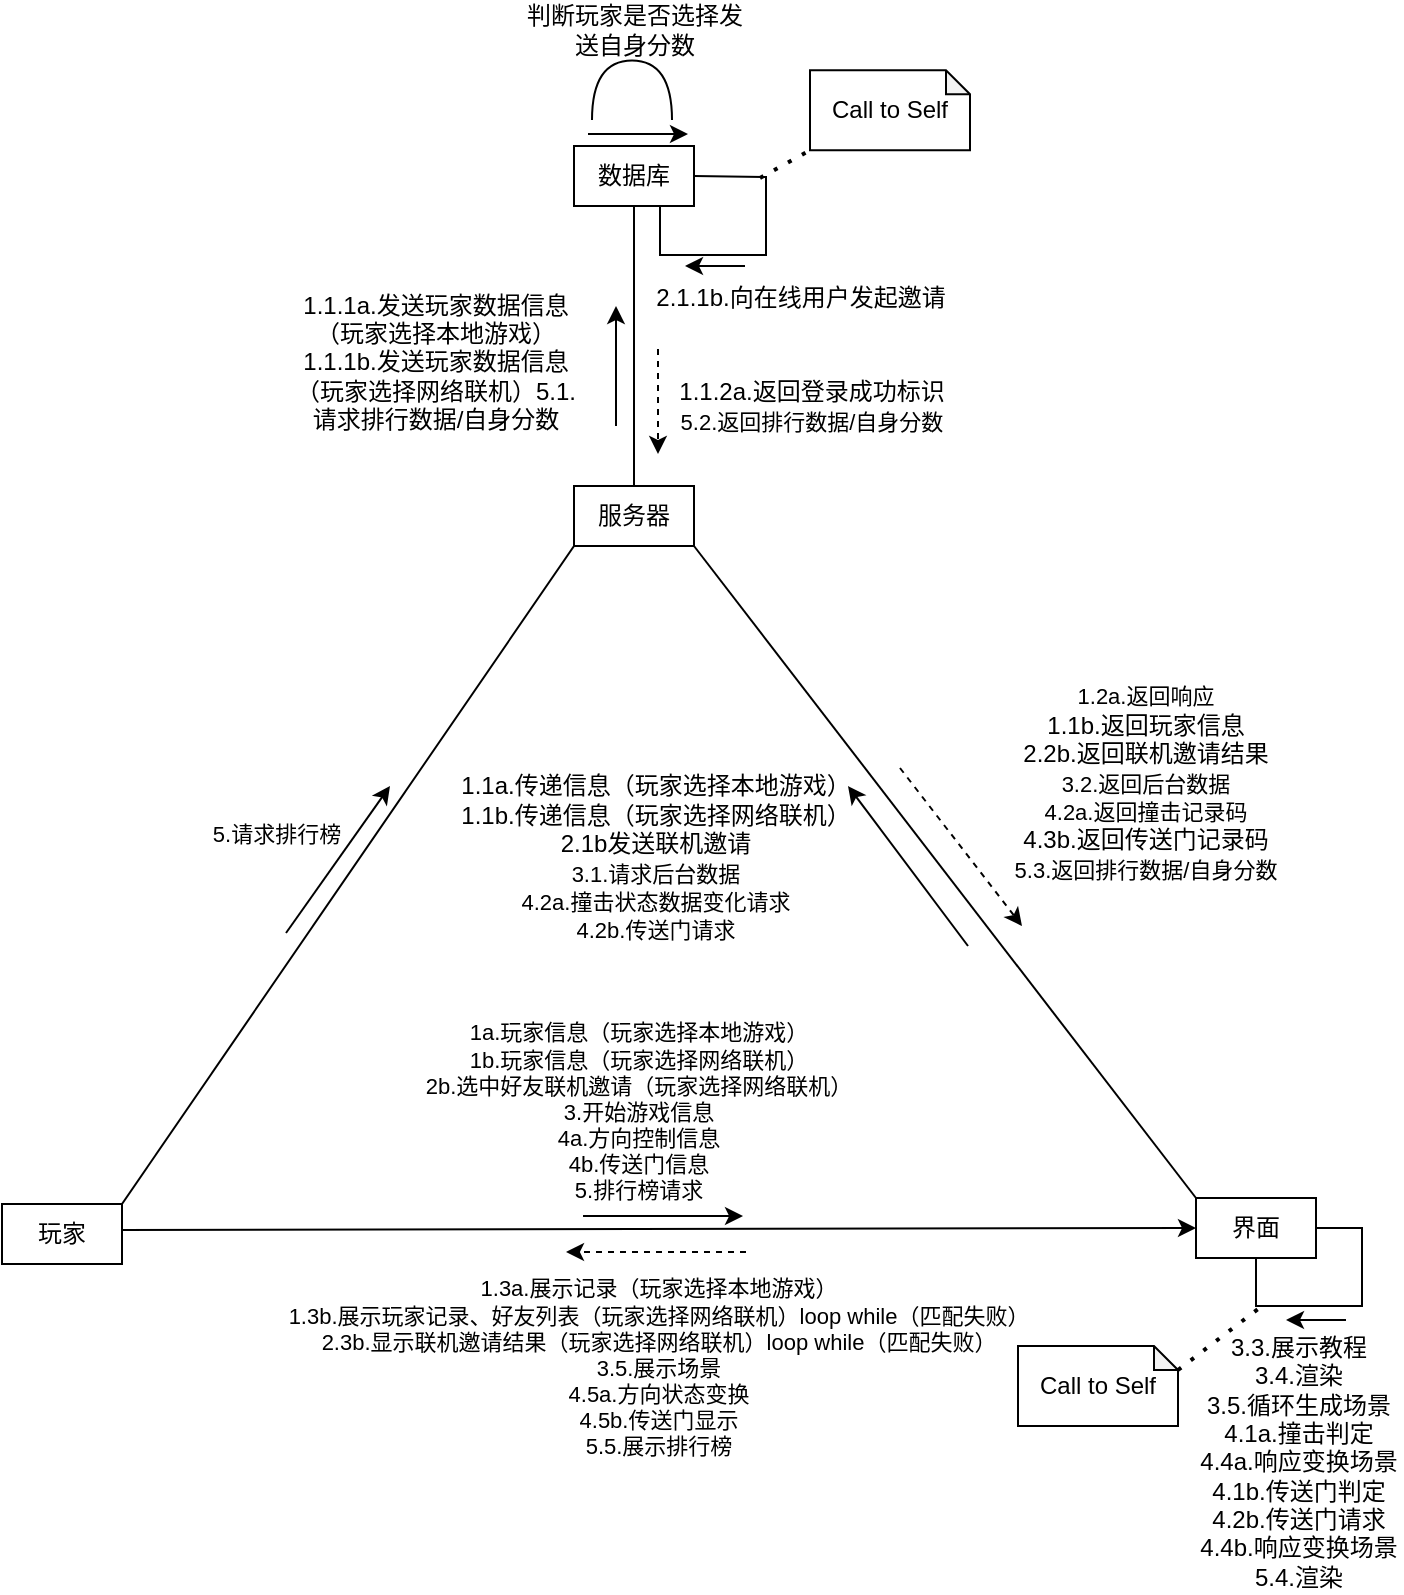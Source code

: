<mxfile version="22.0.2" type="device">
  <diagram name="第 1 页" id="As8lVkmbUAsd8bCZIQvz">
    <mxGraphModel dx="1036" dy="614" grid="1" gridSize="10" guides="1" tooltips="1" connect="1" arrows="1" fold="1" page="1" pageScale="1" pageWidth="827" pageHeight="1169" math="0" shadow="0">
      <root>
        <mxCell id="0" />
        <mxCell id="1" parent="0" />
        <mxCell id="Dy1eOk2mH3elAQ3buIPI-25" value="玩家&lt;br&gt;" style="rounded=0;whiteSpace=wrap;html=1;" parent="1" vertex="1">
          <mxGeometry x="66" y="809" width="60" height="30" as="geometry" />
        </mxCell>
        <mxCell id="Dy1eOk2mH3elAQ3buIPI-26" value="服务器" style="rounded=0;whiteSpace=wrap;html=1;" parent="1" vertex="1">
          <mxGeometry x="352" y="450" width="60" height="30" as="geometry" />
        </mxCell>
        <mxCell id="Dy1eOk2mH3elAQ3buIPI-27" value="界面" style="rounded=0;whiteSpace=wrap;html=1;" parent="1" vertex="1">
          <mxGeometry x="663" y="806" width="60" height="30" as="geometry" />
        </mxCell>
        <mxCell id="Dy1eOk2mH3elAQ3buIPI-28" value="数据库" style="rounded=0;whiteSpace=wrap;html=1;" parent="1" vertex="1">
          <mxGeometry x="352" y="280" width="60" height="30" as="geometry" />
        </mxCell>
        <mxCell id="Dy1eOk2mH3elAQ3buIPI-29" value="" style="endArrow=classic;html=1;rounded=0;exitX=1;exitY=0;exitDx=0;exitDy=0;entryX=0;entryY=0.5;entryDx=0;entryDy=0;" parent="1" target="Dy1eOk2mH3elAQ3buIPI-27" edge="1">
          <mxGeometry width="50" height="50" relative="1" as="geometry">
            <mxPoint x="126" y="822" as="sourcePoint" />
            <mxPoint x="676" y="822" as="targetPoint" />
          </mxGeometry>
        </mxCell>
        <mxCell id="Dy1eOk2mH3elAQ3buIPI-30" value="1a.玩家信息（玩家选择本地游戏）&lt;br&gt;1b.玩家信息（玩家选择网络联机）&lt;br&gt;2b.选中好友联机邀请（玩家选择网络联机）&lt;br&gt;3.开始游戏信息&lt;br&gt;4a.方向控制信息&lt;br&gt;4b.传送门信息&lt;br&gt;5.排行榜请求" style="edgeLabel;html=1;align=center;verticalAlign=middle;resizable=0;points=[];" parent="Dy1eOk2mH3elAQ3buIPI-29" vertex="1" connectable="0">
          <mxGeometry x="-0.212" relative="1" as="geometry">
            <mxPoint x="46" y="-59" as="offset" />
          </mxGeometry>
        </mxCell>
        <mxCell id="TIEaQn5YlLK0wI22wNgb-1" value="" style="endArrow=none;html=1;rounded=0;exitX=1;exitY=0;exitDx=0;exitDy=0;entryX=0;entryY=1;entryDx=0;entryDy=0;" parent="1" source="Dy1eOk2mH3elAQ3buIPI-25" target="Dy1eOk2mH3elAQ3buIPI-26" edge="1">
          <mxGeometry width="50" height="50" relative="1" as="geometry">
            <mxPoint x="336" y="640" as="sourcePoint" />
            <mxPoint x="386" y="590" as="targetPoint" />
          </mxGeometry>
        </mxCell>
        <mxCell id="TIEaQn5YlLK0wI22wNgb-2" value="5.请求排行榜" style="edgeLabel;html=1;align=center;verticalAlign=middle;resizable=0;points=[];" parent="TIEaQn5YlLK0wI22wNgb-1" vertex="1" connectable="0">
          <mxGeometry x="0.002" y="2" relative="1" as="geometry">
            <mxPoint x="-35" y="-19" as="offset" />
          </mxGeometry>
        </mxCell>
        <mxCell id="TIEaQn5YlLK0wI22wNgb-3" value="" style="endArrow=classic;html=1;rounded=0;" parent="1" edge="1">
          <mxGeometry width="50" height="50" relative="1" as="geometry">
            <mxPoint x="208" y="673.5" as="sourcePoint" />
            <mxPoint x="260" y="600" as="targetPoint" />
          </mxGeometry>
        </mxCell>
        <mxCell id="TIEaQn5YlLK0wI22wNgb-6" value="" style="endArrow=classic;html=1;rounded=0;dashed=1;" parent="1" edge="1">
          <mxGeometry width="50" height="50" relative="1" as="geometry">
            <mxPoint x="438" y="833" as="sourcePoint" />
            <mxPoint x="348" y="833" as="targetPoint" />
          </mxGeometry>
        </mxCell>
        <mxCell id="TIEaQn5YlLK0wI22wNgb-7" value="" style="endArrow=classic;html=1;rounded=0;" parent="1" edge="1">
          <mxGeometry width="50" height="50" relative="1" as="geometry">
            <mxPoint x="356.51" y="815" as="sourcePoint" />
            <mxPoint x="436.51" y="815" as="targetPoint" />
          </mxGeometry>
        </mxCell>
        <mxCell id="TIEaQn5YlLK0wI22wNgb-8" value="1.1a.传递信息（玩家选择本地游戏）&lt;br&gt;1.1b.传递信息（玩家选择网络联机）&lt;br&gt;2.1b发送联机邀请&lt;br style=&quot;border-color: var(--border-color); font-size: 11px;&quot;&gt;&lt;span style=&quot;font-size: 11px; background-color: rgb(255, 255, 255);&quot;&gt;3.1.请求后台数据&lt;/span&gt;&lt;br style=&quot;border-color: var(--border-color); font-size: 11px;&quot;&gt;&lt;span style=&quot;font-size: 11px; background-color: rgb(255, 255, 255);&quot;&gt;4.2a.撞击状态数据变化请求&lt;/span&gt;&lt;br style=&quot;border-color: var(--border-color); font-size: 11px;&quot;&gt;&lt;span style=&quot;font-size: 11px; background-color: rgb(255, 255, 255);&quot;&gt;4.2b.传送门请求&lt;/span&gt;" style="text;html=1;strokeColor=none;fillColor=none;align=center;verticalAlign=middle;whiteSpace=wrap;rounded=0;" parent="1" vertex="1">
          <mxGeometry x="294" y="586" width="197.88" height="100" as="geometry" />
        </mxCell>
        <mxCell id="TIEaQn5YlLK0wI22wNgb-11" value="&lt;br&gt;&lt;span style=&quot;color: rgb(0, 0, 0); font-family: Helvetica; font-size: 11px; font-style: normal; font-variant-ligatures: normal; font-variant-caps: normal; font-weight: 400; letter-spacing: normal; orphans: 2; text-align: center; text-indent: 0px; text-transform: none; widows: 2; word-spacing: 0px; -webkit-text-stroke-width: 0px; background-color: rgb(255, 255, 255); text-decoration-thickness: initial; text-decoration-style: initial; text-decoration-color: initial; float: none; display: inline !important;&quot;&gt;1.2a.返回响应&lt;br&gt;&lt;/span&gt;1.1b.返回玩家信息&lt;br&gt;2.2b.返回联机邀请结果&lt;br style=&quot;border-color: var(--border-color); color: rgb(0, 0, 0); font-family: Helvetica; font-size: 11px; font-style: normal; font-variant-ligatures: normal; font-variant-caps: normal; font-weight: 400; letter-spacing: normal; orphans: 2; text-align: center; text-indent: 0px; text-transform: none; widows: 2; word-spacing: 0px; -webkit-text-stroke-width: 0px; text-decoration-thickness: initial; text-decoration-style: initial; text-decoration-color: initial;&quot;&gt;&lt;span style=&quot;color: rgb(0, 0, 0); font-family: Helvetica; font-size: 11px; font-style: normal; font-variant-ligatures: normal; font-variant-caps: normal; font-weight: 400; letter-spacing: normal; orphans: 2; text-align: center; text-indent: 0px; text-transform: none; widows: 2; word-spacing: 0px; -webkit-text-stroke-width: 0px; background-color: rgb(255, 255, 255); text-decoration-thickness: initial; text-decoration-style: initial; text-decoration-color: initial; float: none; display: inline !important;&quot;&gt;3.2.返回后台数据&lt;/span&gt;&lt;br style=&quot;border-color: var(--border-color); color: rgb(0, 0, 0); font-family: Helvetica; font-size: 11px; font-style: normal; font-variant-ligatures: normal; font-variant-caps: normal; font-weight: 400; letter-spacing: normal; orphans: 2; text-align: center; text-indent: 0px; text-transform: none; widows: 2; word-spacing: 0px; -webkit-text-stroke-width: 0px; text-decoration-thickness: initial; text-decoration-style: initial; text-decoration-color: initial;&quot;&gt;&lt;span style=&quot;color: rgb(0, 0, 0); font-family: Helvetica; font-size: 11px; font-style: normal; font-variant-ligatures: normal; font-variant-caps: normal; font-weight: 400; letter-spacing: normal; orphans: 2; text-align: center; text-indent: 0px; text-transform: none; widows: 2; word-spacing: 0px; -webkit-text-stroke-width: 0px; background-color: rgb(255, 255, 255); text-decoration-thickness: initial; text-decoration-style: initial; text-decoration-color: initial; float: none; display: inline !important;&quot;&gt;4.2a.返回撞击记录码&lt;/span&gt;&lt;br style=&quot;border-color: var(--border-color); color: rgb(0, 0, 0); font-family: Helvetica; font-size: 11px; font-style: normal; font-variant-ligatures: normal; font-variant-caps: normal; font-weight: 400; letter-spacing: normal; orphans: 2; text-align: center; text-indent: 0px; text-transform: none; widows: 2; word-spacing: 0px; -webkit-text-stroke-width: 0px; text-decoration-thickness: initial; text-decoration-style: initial; text-decoration-color: initial;&quot;&gt;4.3b.返回传送门记录码&lt;br style=&quot;border-color: var(--border-color); color: rgb(0, 0, 0); font-family: Helvetica; font-size: 11px; font-style: normal; font-variant-ligatures: normal; font-variant-caps: normal; font-weight: 400; letter-spacing: normal; orphans: 2; text-align: center; text-indent: 0px; text-transform: none; widows: 2; word-spacing: 0px; -webkit-text-stroke-width: 0px; text-decoration-thickness: initial; text-decoration-style: initial; text-decoration-color: initial;&quot;&gt;&lt;span style=&quot;color: rgb(0, 0, 0); font-family: Helvetica; font-size: 11px; font-style: normal; font-variant-ligatures: normal; font-variant-caps: normal; font-weight: 400; letter-spacing: normal; orphans: 2; text-align: center; text-indent: 0px; text-transform: none; widows: 2; word-spacing: 0px; -webkit-text-stroke-width: 0px; background-color: rgb(255, 255, 255); text-decoration-thickness: initial; text-decoration-style: initial; text-decoration-color: initial; float: none; display: inline !important;&quot;&gt;5.3.返回排行数据/自身分数&lt;/span&gt;" style="text;html=1;strokeColor=none;fillColor=none;align=center;verticalAlign=middle;whiteSpace=wrap;rounded=0;" parent="1" vertex="1">
          <mxGeometry x="548" y="531" width="180" height="120" as="geometry" />
        </mxCell>
        <mxCell id="TIEaQn5YlLK0wI22wNgb-13" value="" style="endArrow=none;html=1;rounded=0;entryX=1;entryY=1;entryDx=0;entryDy=0;exitX=0;exitY=0;exitDx=0;exitDy=0;" parent="1" source="Dy1eOk2mH3elAQ3buIPI-27" target="Dy1eOk2mH3elAQ3buIPI-26" edge="1">
          <mxGeometry width="50" height="50" relative="1" as="geometry">
            <mxPoint x="336" y="680" as="sourcePoint" />
            <mxPoint x="386" y="630" as="targetPoint" />
          </mxGeometry>
        </mxCell>
        <mxCell id="TIEaQn5YlLK0wI22wNgb-15" value="" style="endArrow=classic;html=1;rounded=0;" parent="1" edge="1">
          <mxGeometry width="50" height="50" relative="1" as="geometry">
            <mxPoint x="549" y="680" as="sourcePoint" />
            <mxPoint x="489" y="600" as="targetPoint" />
          </mxGeometry>
        </mxCell>
        <mxCell id="TIEaQn5YlLK0wI22wNgb-17" value="" style="endArrow=classic;html=1;rounded=0;dashed=1;" parent="1" edge="1">
          <mxGeometry width="50" height="50" relative="1" as="geometry">
            <mxPoint x="515" y="591" as="sourcePoint" />
            <mxPoint x="576" y="670" as="targetPoint" />
          </mxGeometry>
        </mxCell>
        <mxCell id="TIEaQn5YlLK0wI22wNgb-18" value="1.1.2a.返回登录成功标识&lt;br style=&quot;border-color: var(--border-color); font-size: 11px;&quot;&gt;&lt;span style=&quot;font-size: 11px; background-color: rgb(255, 255, 255);&quot;&gt;5.2.返回排行数据/自身分数&lt;/span&gt;" style="text;html=1;strokeColor=none;fillColor=none;align=center;verticalAlign=middle;whiteSpace=wrap;rounded=0;" parent="1" vertex="1">
          <mxGeometry x="366.13" y="395" width="210" height="30" as="geometry" />
        </mxCell>
        <mxCell id="TIEaQn5YlLK0wI22wNgb-22" value="" style="endArrow=none;html=1;rounded=0;exitX=0;exitY=0;exitDx=0;exitDy=0;entryX=0;entryY=1;entryDx=0;entryDy=0;" parent="1" edge="1">
          <mxGeometry width="50" height="50" relative="1" as="geometry">
            <mxPoint x="382" y="450" as="sourcePoint" />
            <mxPoint x="382" y="310" as="targetPoint" />
          </mxGeometry>
        </mxCell>
        <mxCell id="TIEaQn5YlLK0wI22wNgb-23" value="1.1.1a.发送玩家数据信息（玩家选择本地游戏）&lt;br&gt;1.1.1b.发送玩家数据信息（玩家选择网络联机）5.1.请求排行数据/自身分数" style="text;html=1;strokeColor=none;fillColor=none;align=center;verticalAlign=middle;whiteSpace=wrap;rounded=0;" parent="1" vertex="1">
          <mxGeometry x="208" y="328" width="150" height="120" as="geometry" />
        </mxCell>
        <mxCell id="TIEaQn5YlLK0wI22wNgb-24" value="" style="endArrow=classic;html=1;rounded=0;" parent="1" edge="1">
          <mxGeometry width="50" height="50" relative="1" as="geometry">
            <mxPoint x="373" y="420" as="sourcePoint" />
            <mxPoint x="373" y="360" as="targetPoint" />
          </mxGeometry>
        </mxCell>
        <mxCell id="TIEaQn5YlLK0wI22wNgb-27" value="" style="shape=requiredInterface;html=1;verticalLabelPosition=bottom;sketch=0;rotation=-90;" parent="1" vertex="1">
          <mxGeometry x="366.13" y="232.13" width="29.75" height="40" as="geometry" />
        </mxCell>
        <mxCell id="TIEaQn5YlLK0wI22wNgb-28" value="判断玩家是否选择发送自身分数" style="text;html=1;strokeColor=none;fillColor=none;align=center;verticalAlign=middle;whiteSpace=wrap;rounded=0;" parent="1" vertex="1">
          <mxGeometry x="326.51" y="207.13" width="110.99" height="30" as="geometry" />
        </mxCell>
        <mxCell id="EspO-8MzNRVVd6cR7Y94-2" value="" style="endArrow=classic;html=1;rounded=0;" parent="1" edge="1">
          <mxGeometry width="50" height="50" relative="1" as="geometry">
            <mxPoint x="359" y="274" as="sourcePoint" />
            <mxPoint x="409" y="274" as="targetPoint" />
          </mxGeometry>
        </mxCell>
        <mxCell id="EspO-8MzNRVVd6cR7Y94-5" value="" style="endArrow=classic;html=1;rounded=0;exitX=0;exitY=0.25;exitDx=0;exitDy=0;dashed=1;" parent="1" edge="1">
          <mxGeometry width="50" height="50" relative="1" as="geometry">
            <mxPoint x="394" y="381.5" as="sourcePoint" />
            <mxPoint x="394" y="434" as="targetPoint" />
          </mxGeometry>
        </mxCell>
        <mxCell id="hDZyKKX8sA7jPIBwwi5F-1" value="1.3a.展示记录（玩家选择本地游戏）&lt;br&gt;1.3b.展示玩家记录、好友列表（玩家选择网络联机）loop while（匹配失败）&lt;br&gt;2.3b.显示联机邀请结果（玩家选择网络联机）loop while（匹配失败）&lt;br&gt;3.5.展示场景&lt;br&gt;4.5a.方向状态变换&lt;br&gt;4.5b.传送门显示&lt;br&gt;5.5.展示排行榜" style="edgeLabel;html=1;align=center;verticalAlign=middle;resizable=0;points=[];" parent="1" vertex="1" connectable="0">
          <mxGeometry x="395.88" y="815" as="geometry">
            <mxPoint x="-2" y="76" as="offset" />
          </mxGeometry>
        </mxCell>
        <mxCell id="hDZyKKX8sA7jPIBwwi5F-5" value="" style="endArrow=none;html=1;rounded=0;entryX=1;entryY=0.5;entryDx=0;entryDy=0;exitX=0.5;exitY=1;exitDx=0;exitDy=0;" parent="1" source="Dy1eOk2mH3elAQ3buIPI-27" target="Dy1eOk2mH3elAQ3buIPI-27" edge="1">
          <mxGeometry width="50" height="50" relative="1" as="geometry">
            <mxPoint x="686" y="975" as="sourcePoint" />
            <mxPoint x="746" y="815" as="targetPoint" />
            <Array as="points">
              <mxPoint x="693" y="860" />
              <mxPoint x="746" y="860" />
              <mxPoint x="746" y="821" />
            </Array>
          </mxGeometry>
        </mxCell>
        <mxCell id="hDZyKKX8sA7jPIBwwi5F-6" value="" style="endArrow=classic;html=1;rounded=0;" parent="1" edge="1">
          <mxGeometry width="50" height="50" relative="1" as="geometry">
            <mxPoint x="738" y="867" as="sourcePoint" />
            <mxPoint x="708" y="867" as="targetPoint" />
          </mxGeometry>
        </mxCell>
        <mxCell id="hDZyKKX8sA7jPIBwwi5F-7" value="3.3.展示教程&lt;br&gt;3.4.渲染&lt;br&gt;3.5.循环生成场景&lt;br&gt;4.1a.撞击判定&lt;br&gt;4.4a.响应变换场景&lt;br&gt;4.1b.传送门判定&lt;br&gt;4.2b.传送门请求&lt;br&gt;4.4b.响应变换场景&lt;br&gt;5.4.渲染" style="text;html=1;strokeColor=none;fillColor=none;align=center;verticalAlign=middle;whiteSpace=wrap;rounded=0;" parent="1" vertex="1">
          <mxGeometry x="663" y="885" width="103" height="106" as="geometry" />
        </mxCell>
        <mxCell id="hDZyKKX8sA7jPIBwwi5F-8" value="" style="endArrow=none;dashed=1;html=1;dashPattern=1 3;strokeWidth=2;rounded=0;exitX=0;exitY=0;exitDx=80;exitDy=12;exitPerimeter=0;" parent="1" source="hDZyKKX8sA7jPIBwwi5F-9" edge="1">
          <mxGeometry width="50" height="50" relative="1" as="geometry">
            <mxPoint x="666" y="880" as="sourcePoint" />
            <mxPoint x="696" y="860" as="targetPoint" />
          </mxGeometry>
        </mxCell>
        <mxCell id="hDZyKKX8sA7jPIBwwi5F-9" value="Call to Self" style="shape=note;whiteSpace=wrap;html=1;backgroundOutline=1;darkOpacity=0.05;size=12;" parent="1" vertex="1">
          <mxGeometry x="574" y="880" width="80" height="40" as="geometry" />
        </mxCell>
        <mxCell id="hDZyKKX8sA7jPIBwwi5F-15" value="" style="endArrow=none;html=1;rounded=0;entryX=1;entryY=0.5;entryDx=0;entryDy=0;exitX=0.5;exitY=1;exitDx=0;exitDy=0;" parent="1" target="Dy1eOk2mH3elAQ3buIPI-28" edge="1">
          <mxGeometry width="50" height="50" relative="1" as="geometry">
            <mxPoint x="395" y="310.5" as="sourcePoint" />
            <mxPoint x="425" y="295.5" as="targetPoint" />
            <Array as="points">
              <mxPoint x="395" y="334.5" />
              <mxPoint x="448" y="334.5" />
              <mxPoint x="448" y="295.5" />
            </Array>
          </mxGeometry>
        </mxCell>
        <mxCell id="hDZyKKX8sA7jPIBwwi5F-16" value="" style="endArrow=classic;html=1;rounded=0;" parent="1" edge="1">
          <mxGeometry width="50" height="50" relative="1" as="geometry">
            <mxPoint x="437.5" y="340" as="sourcePoint" />
            <mxPoint x="407.5" y="340" as="targetPoint" />
          </mxGeometry>
        </mxCell>
        <mxCell id="hDZyKKX8sA7jPIBwwi5F-18" value="" style="endArrow=none;dashed=1;html=1;dashPattern=1 3;strokeWidth=2;rounded=0;entryX=0;entryY=1;entryDx=0;entryDy=0;entryPerimeter=0;" parent="1" target="hDZyKKX8sA7jPIBwwi5F-19" edge="1">
          <mxGeometry width="50" height="50" relative="1" as="geometry">
            <mxPoint x="445" y="296" as="sourcePoint" />
            <mxPoint x="469" y="248.13" as="targetPoint" />
          </mxGeometry>
        </mxCell>
        <mxCell id="hDZyKKX8sA7jPIBwwi5F-19" value="Call to Self" style="shape=note;whiteSpace=wrap;html=1;backgroundOutline=1;darkOpacity=0.05;size=12;" parent="1" vertex="1">
          <mxGeometry x="470" y="242.13" width="80" height="40" as="geometry" />
        </mxCell>
        <mxCell id="hDZyKKX8sA7jPIBwwi5F-20" value="2.1.1b.向在线用户发起邀请" style="text;html=1;align=center;verticalAlign=middle;resizable=0;points=[];autosize=1;strokeColor=none;fillColor=none;" parent="1" vertex="1">
          <mxGeometry x="380" y="341" width="170" height="30" as="geometry" />
        </mxCell>
      </root>
    </mxGraphModel>
  </diagram>
</mxfile>
